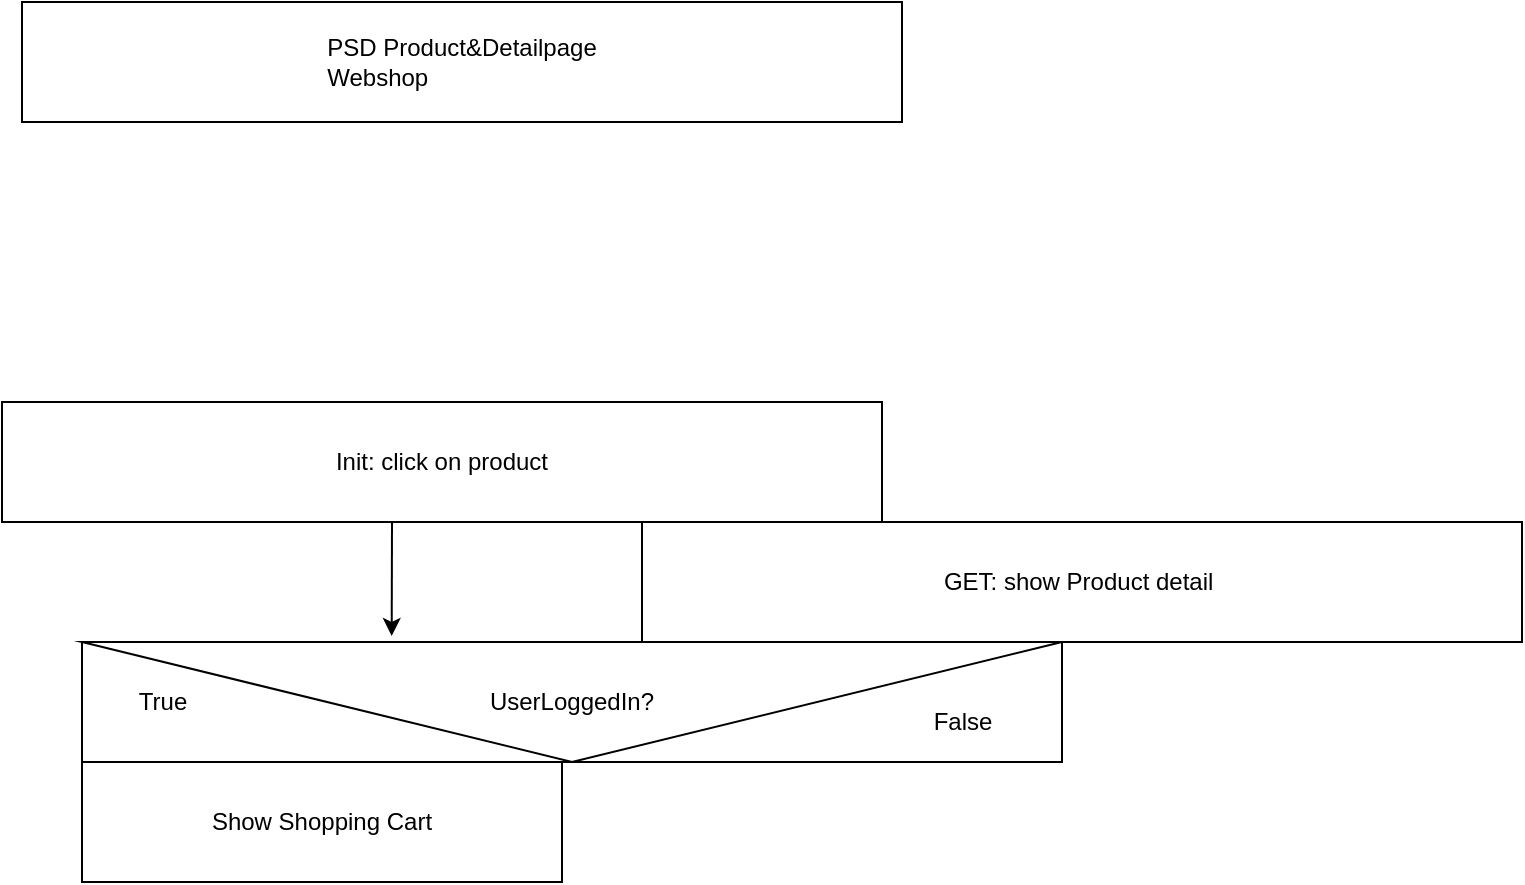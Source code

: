 <mxfile>
    <diagram id="xc10pt6fi0iJ9ZNfG57i" name="Page-1">
        <mxGraphModel dx="1848" dy="1167" grid="1" gridSize="10" guides="1" tooltips="1" connect="1" arrows="1" fold="1" page="1" pageScale="1" pageWidth="827" pageHeight="1169" math="0" shadow="0">
            <root>
                <mxCell id="0"/>
                <mxCell id="1" parent="0"/>
                <mxCell id="2" value="PSD Product&amp;amp;Detailpage&lt;br&gt;&lt;div style=&quot;text-align: justify&quot;&gt;&lt;span&gt;Webshop&lt;/span&gt;&lt;/div&gt;" style="rounded=0;whiteSpace=wrap;html=1;" vertex="1" parent="1">
                    <mxGeometry x="170" width="440" height="60" as="geometry"/>
                </mxCell>
                <mxCell id="3" value="Init: click on product" style="rounded=0;whiteSpace=wrap;html=1;" vertex="1" parent="1">
                    <mxGeometry x="160" y="200" width="440" height="60" as="geometry"/>
                </mxCell>
                <mxCell id="4" value="GET: show Product detail&amp;nbsp;" style="rounded=0;whiteSpace=wrap;html=1;" vertex="1" parent="1">
                    <mxGeometry x="480" y="260" width="440" height="60" as="geometry"/>
                </mxCell>
                <mxCell id="6" value="" style="rounded=0;whiteSpace=wrap;html=1;" vertex="1" parent="1">
                    <mxGeometry x="200" y="320" width="490" height="60" as="geometry"/>
                </mxCell>
                <mxCell id="8" value="" style="endArrow=classic;html=1;entryX=0.316;entryY=-0.05;entryDx=0;entryDy=0;entryPerimeter=0;" edge="1" parent="1" target="6">
                    <mxGeometry width="50" height="50" relative="1" as="geometry">
                        <mxPoint x="355" y="260" as="sourcePoint"/>
                        <mxPoint x="405" y="210" as="targetPoint"/>
                    </mxGeometry>
                </mxCell>
                <mxCell id="9" value="UserLoggedIn?" style="triangle;whiteSpace=wrap;html=1;direction=south;" vertex="1" parent="1">
                    <mxGeometry x="200" y="320" width="490" height="60" as="geometry"/>
                </mxCell>
                <mxCell id="10" value="True" style="text;html=1;align=center;verticalAlign=middle;resizable=0;points=[];autosize=1;strokeColor=none;fillColor=none;" vertex="1" parent="1">
                    <mxGeometry x="220" y="340" width="40" height="20" as="geometry"/>
                </mxCell>
                <mxCell id="11" value="False" style="text;html=1;align=center;verticalAlign=middle;resizable=0;points=[];autosize=1;strokeColor=none;fillColor=none;" vertex="1" parent="1">
                    <mxGeometry x="620" y="350" width="40" height="20" as="geometry"/>
                </mxCell>
                <mxCell id="12" value="Show Shopping Cart" style="rounded=0;whiteSpace=wrap;html=1;" vertex="1" parent="1">
                    <mxGeometry x="200" y="380" width="240" height="60" as="geometry"/>
                </mxCell>
            </root>
        </mxGraphModel>
    </diagram>
</mxfile>